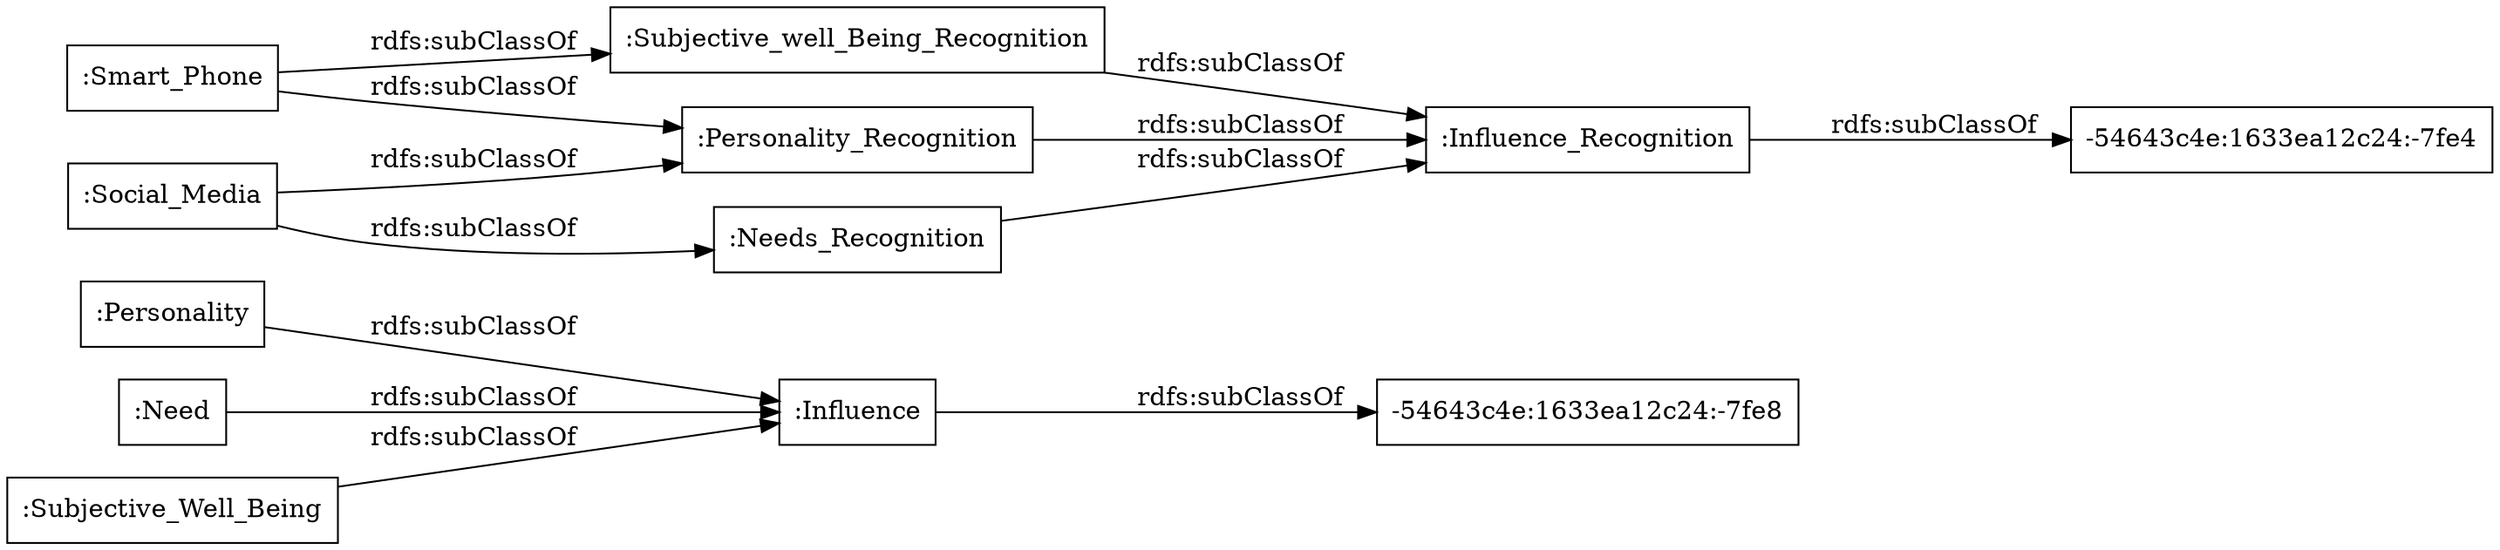 digraph ar2dtool_diagram { 
rankdir=LR;
size="1000"
node [shape = rectangle, color="black"]; ":Personality" ":Need" ":Needs_Recognition" ":Subjective_Well_Being" ":Subjective_well_Being_Recognition" ":Personality_Recognition" ":Influence" "-54643c4e:1633ea12c24:-7fe4" "-54643c4e:1633ea12c24:-7fe8" ":Smart_Phone" ":Social_Media" ":Influence_Recognition" ; /*classes style*/
	":Influence" -> "-54643c4e:1633ea12c24:-7fe8" [ label = "rdfs:subClassOf" ];
	":Subjective_well_Being_Recognition" -> ":Influence_Recognition" [ label = "rdfs:subClassOf" ];
	":Subjective_Well_Being" -> ":Influence" [ label = "rdfs:subClassOf" ];
	":Need" -> ":Influence" [ label = "rdfs:subClassOf" ];
	":Needs_Recognition" -> ":Influence_Recognition" [ label = "rdfs:subClassOf" ];
	":Social_Media" -> ":Personality_Recognition" [ label = "rdfs:subClassOf" ];
	":Social_Media" -> ":Needs_Recognition" [ label = "rdfs:subClassOf" ];
	":Personality_Recognition" -> ":Influence_Recognition" [ label = "rdfs:subClassOf" ];
	":Personality" -> ":Influence" [ label = "rdfs:subClassOf" ];
	":Influence_Recognition" -> "-54643c4e:1633ea12c24:-7fe4" [ label = "rdfs:subClassOf" ];
	":Smart_Phone" -> ":Subjective_well_Being_Recognition" [ label = "rdfs:subClassOf" ];
	":Smart_Phone" -> ":Personality_Recognition" [ label = "rdfs:subClassOf" ];

}
